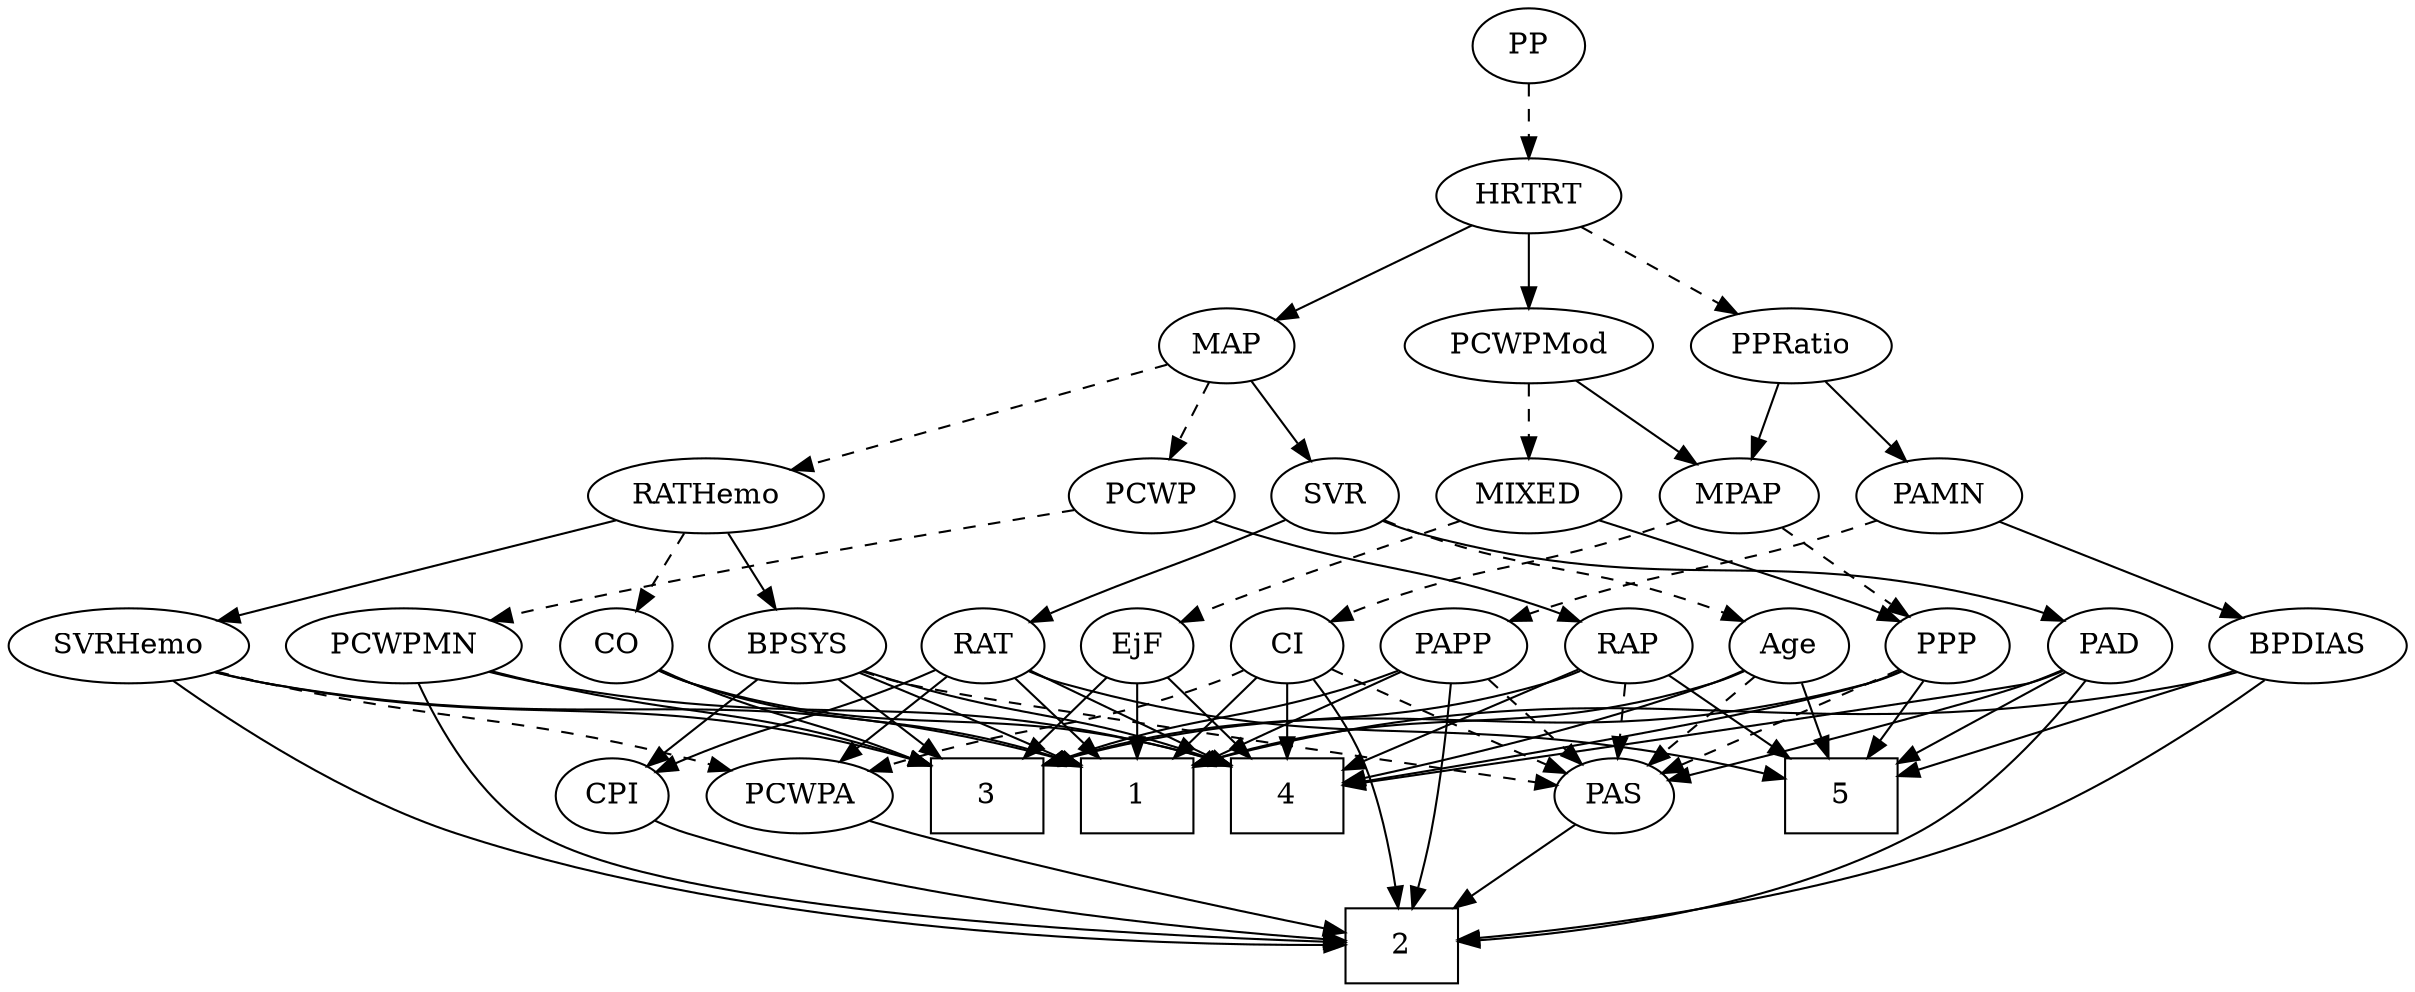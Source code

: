 strict digraph {
	graph [bb="0,0,1078.3,468"];
	node [label="\N"];
	1	[height=0.5,
		pos="501.05,90",
		shape=box,
		width=0.75];
	2	[height=0.5,
		pos="628.05,18",
		shape=box,
		width=0.75];
	3	[height=0.5,
		pos="429.05,90",
		shape=box,
		width=0.75];
	4	[height=0.5,
		pos="573.05,90",
		shape=box,
		width=0.75];
	5	[height=0.5,
		pos="824.05,90",
		shape=box,
		width=0.75];
	Age	[height=0.5,
		pos="801.05,162",
		width=0.75];
	Age -> 1	[pos="e,528.24,104.82 780.51,150.08 775.55,147.79 770.2,145.59 765.05,144 670.07,114.74 637.15,136.74 538.04,107.79",
		style=solid];
	Age -> 4	[pos="e,600.22,96.944 779.98,150.32 775.14,148.07 769.97,145.83 765.05,144 712.37,124.46 649.21,108.37 610.1,99.227",
		style=solid];
	Age -> 5	[pos="e,818.37,108.28 806.61,144.05 809.2,136.18 812.34,126.62 815.24,117.79",
		style=solid];
	PAS	[height=0.5,
		pos="725.05,90",
		width=0.75];
	Age -> PAS	[pos="e,740.4,105.14 785.67,146.83 774.85,136.87 760.19,123.37 747.99,112.14",
		style=dashed];
	EjF	[height=0.5,
		pos="501.05,162",
		width=0.75];
	EjF -> 1	[pos="e,501.05,108.1 501.05,143.7 501.05,135.98 501.05,126.71 501.05,118.11",
		style=solid];
	EjF -> 3	[pos="e,446.65,108.11 486.48,146.83 477.13,137.75 464.75,125.71 453.88,115.14",
		style=solid];
	EjF -> 4	[pos="e,555.44,108.11 515.62,146.83 524.96,137.75 537.34,125.71 548.21,115.14",
		style=solid];
	RAP	[height=0.5,
		pos="728.05,162",
		width=0.77632];
	RAP -> 3	[pos="e,456.24,104.82 706.91,150.09 701.82,147.8 696.32,145.6 691.05,144 596.75,115.42 564.26,136.6 465.96,107.77",
		style=solid];
	RAP -> 4	[pos="e,600.26,103.14 705.75,150.72 700.91,148.5 695.81,146.16 691.05,144 663.73,131.59 632.79,117.7 609.45,107.25",
		style=solid];
	RAP -> 5	[pos="e,800.62,108.08 746.1,147.83 759.12,138.34 777.02,125.29 792.39,114.08",
		style=solid];
	RAP -> PAS	[pos="e,725.78,108.1 727.3,143.7 726.97,135.98 726.58,126.71 726.21,118.11",
		style=dashed];
	MIXED	[height=0.5,
		pos="676.05,234",
		width=1.1193];
	MIXED -> EjF	[pos="e,522.24,173.34 645.41,222.09 617.06,211.81 573.87,195.69 537.05,180 535.23,179.23 533.38,178.42 531.51,177.59",
		style=dashed];
	PPP	[height=0.5,
		pos="873.05,162",
		width=0.75];
	MIXED -> PPP	[pos="e,851.93,173.53 706.85,222.19 712.88,220.11 719.15,217.97 725.05,216 774.64,199.43 788.41,199.2 837.05,180 838.88,179.28 840.75,\
178.5 842.63,177.7",
		style=solid];
	MPAP	[height=0.5,
		pos="769.05,234",
		width=0.97491];
	MPAP -> PPP	[pos="e,854.63,175.39 789.59,219.17 805.72,208.31 828.32,193.1 845.94,181.25",
		style=dashed];
	CI	[height=0.5,
		pos="573.05,162",
		width=0.75];
	MPAP -> CI	[pos="e,594.15,173.57 742.16,222.28 736.53,220.13 730.61,217.94 725.05,216 674.06,198.26 659.35,199.57 609.05,180 607.21,179.29 605.34,\
178.52 603.46,177.72",
		style=dashed];
	BPSYS	[height=0.5,
		pos="346.05,162",
		width=1.0471];
	BPSYS -> 1	[pos="e,473.95,103.87 373.06,149.17 395.34,139.37 427.99,124.91 464.57,108.18",
		style=solid];
	BPSYS -> 3	[pos="e,408.74,108.13 364.06,145.81 374.85,136.71 388.81,124.94 401.02,114.64",
		style=solid];
	BPSYS -> 4	[pos="e,545.76,104.56 374.72,150.1 380.74,147.96 387.07,145.82 393.05,144 453.19,125.66 473.06,129.74 536.13,107.97",
		style=solid];
	BPSYS -> PAS	[pos="e,698.83,94.893 374.11,149.87 380.28,147.7 386.83,145.61 393.05,144 421.34,136.69 608.53,108.39 688.7,96.405",
		style=dashed];
	CPI	[height=0.5,
		pos="255.05,90",
		width=0.75];
	BPSYS -> CPI	[pos="e,272.17,104.17 326.75,146.15 313.23,135.75 295.02,121.75 280.34,110.46",
		style=solid];
	PAD	[height=0.5,
		pos="947.05,162",
		width=0.79437];
	PAD -> 2	[pos="e,655.2,20.271 936.08,145.11 921.25,124.89 892.85,90.376 860.05,72 797.55,36.987 713.29,25.09 665.41,21.057",
		style=solid];
	PAD -> 4	[pos="e,600.25,95.091 925.32,150.1 920.09,147.81 914.45,145.6 909.05,144 894.78,139.77 694.63,109.33 610.19,96.591",
		style=solid];
	PAD -> 5	[pos="e,851.18,106.44 926.46,149.28 908.39,139 881.69,123.81 860.08,111.51",
		style=solid];
	PAD -> PAS	[pos="e,749.85,97.681 924.76,150.4 919.65,148.15 914.2,145.89 909.05,144 881.54,133.94 804.75,112.63 759.54,100.31",
		style=solid];
	CO	[height=0.5,
		pos="263.05,162",
		width=0.75];
	CO -> 1	[pos="e,473.8,104.65 283.65,150.29 288.6,147.99 293.94,145.73 299.05,144 367.6,120.72 391.59,131.31 464.2,107.86",
		style=solid];
	CO -> 3	[pos="e,402.02,104.03 284.25,150.66 289.08,148.4 294.21,146.06 299.05,144 337.54,127.57 350.27,125.75 392.79,107.95",
		style=solid];
	CO -> 4	[pos="e,545.86,104.84 283.58,150.05 288.53,147.76 293.89,145.57 299.05,144 398.29,113.77 432.63,137.63 535.97,107.8",
		style=solid];
	PAS -> 2	[pos="e,651.94,36.242 707.25,76.161 694.15,66.703 675.96,53.578 660.32,42.289",
		style=solid];
	PAMN	[height=0.5,
		pos="858.05,234",
		width=1.011];
	BPDIAS	[height=0.5,
		pos="1036,162",
		width=1.1735];
	PAMN -> BPDIAS	[pos="e,1006.1,174.8 885.86,222.06 915.58,210.37 962.95,191.74 996.54,178.54",
		style=solid];
	PAPP	[height=0.5,
		pos="650.05,162",
		width=0.88464];
	PAMN -> PAPP	[pos="e,674.6,173.68 830.08,222.07 824.46,219.98 818.59,217.86 813.05,216 759.45,198 744.34,198.85 691.05,180 688.78,179.2 686.45,178.34 \
684.12,177.45",
		style=dashed];
	RATHemo	[height=0.5,
		pos="304.05,234",
		width=1.3721];
	RATHemo -> BPSYS	[pos="e,335.97,179.79 314.21,216.05 319.17,207.8 325.22,197.7 330.72,188.54",
		style=solid];
	RATHemo -> CO	[pos="e,272.6,179.31 294.12,216.05 289.21,207.68 283.2,197.4 277.77,188.13",
		style=dashed];
	SVRHemo	[height=0.5,
		pos="50.046,162",
		width=1.3902];
	RATHemo -> SVRHemo	[pos="e,87.791,173.97 265.52,222.71 226.15,212.16 163.27,195.18 109.05,180 105.28,178.95 101.39,177.85 97.481,176.74",
		style=solid];
	CPI -> 2	[pos="e,600.81,20.647 275.58,78.073 280.54,75.784 285.89,73.586 291.05,72 396.73,39.472 527.5,26.2 590.56,21.398",
		style=solid];
	RAT	[height=0.5,
		pos="429.05,162",
		width=0.75827];
	RAT -> 1	[pos="e,483.35,108.2 443.96,146.5 453.18,137.54 465.24,125.81 475.9,115.45",
		style=solid];
	RAT -> 4	[pos="e,545.8,104.24 450.29,150.67 472.97,139.65 509.31,121.98 536.57,108.73",
		style=solid];
	RAT -> 5	[pos="e,796.96,99.219 449.54,149.94 454.5,147.66 459.87,145.5 465.05,144 592.37,107.24 630.96,133.33 761.05,108 769.6,106.33 778.7,104.14 \
787.24,101.87",
		style=solid];
	RAT -> CPI	[pos="e,276.21,101.43 407.89,150.57 403.05,148.31 397.9,146 393.05,144 348.59,125.71 335.51,126.29 291.05,108 289.22,107.25 287.36,106.46 \
285.49,105.64",
		style=solid];
	PCWPA	[height=0.5,
		pos="342.05,90",
		width=1.1555];
	RAT -> PCWPA	[pos="e,360.88,106.16 412.27,147.5 399.97,137.61 383.02,123.96 368.85,112.56",
		style=solid];
	SVR	[height=0.5,
		pos="590.05,234",
		width=0.77632];
	SVR -> Age	[pos="e,780,173.74 611.69,222.28 616.67,220.04 621.99,217.81 627.05,216 686.74,194.69 705.46,201.63 765.05,180 766.9,179.33 768.78,178.59 \
770.67,177.82",
		style=dashed];
	SVR -> PAD	[pos="e,925.35,174.02 611.15,221.97 616.24,219.69 621.74,217.52 627.05,216 748.52,181.22 787.4,214.17 909.05,180 911.34,179.36 913.66,\
178.6 915.98,177.76",
		style=solid];
	SVR -> RAT	[pos="e,450.66,173.43 567.81,222.6 562.96,220.38 557.84,218.08 553.05,216 514.28,199.18 503.72,197.03 465.05,180 463.44,179.29 461.79,\
178.56 460.13,177.81",
		style=solid];
	PCWPMod	[height=0.5,
		pos="676.05,306",
		width=1.4443];
	PCWPMod -> MIXED	[pos="e,676.05,252.1 676.05,287.7 676.05,279.98 676.05,270.71 676.05,262.11",
		style=dashed];
	PCWPMod -> MPAP	[pos="e,750.05,249.3 696.69,289.46 710.02,279.43 727.5,266.27 741.95,255.4",
		style=solid];
	PCWPA -> 2	[pos="e,601.04,24.176 373.45,77.985 379.9,75.879 386.66,73.779 393.05,72 462.34,52.689 544.6,35.403 591.12,26.138",
		style=solid];
	PCWPMN	[height=0.5,
		pos="168.05,162",
		width=1.3902];
	PCWPMN -> 2	[pos="e,600.97,19.431 172.69,144.04 179.32,123.35 193.59,89.033 219.05,72 279.52,31.54 501.76,21.918 590.79,19.67",
		style=solid];
	PCWPMN -> 3	[pos="e,401.8,104.65 205.4,149.83 212.56,147.8 220.02,145.77 227.05,144 297.24,126.3 319.73,131.76 392.21,107.88",
		style=solid];
	PCWPMN -> 4	[pos="e,545.89,104.95 204.32,149.53 211.78,147.46 219.63,145.49 227.05,144 359.85,117.35 401.72,144.77 536.05,107.73",
		style=solid];
	SVRHemo -> 1	[pos="e,473.9,104.99 86.306,149.44 93.767,147.38 101.61,145.43 109.05,144 261.99,114.48 309.86,149.09 464.07,107.69",
		style=solid];
	SVRHemo -> 2	[pos="e,601.01,20.601 68.183,144.98 92.767,124.28 138.91,88.89 185.05,72 259.55,44.723 498.49,27.163 590.99,21.235",
		style=solid];
	SVRHemo -> 3	[pos="e,401.88,104.92 86.335,149.59 93.794,147.52 101.63,145.53 109.05,144 230.49,118.96 268.95,142.35 392.08,107.74",
		style=solid];
	SVRHemo -> PCWPA	[pos="e,310.95,102.06 87.055,149.81 94.316,147.77 101.9,145.73 109.05,144 189.18,124.57 211.33,129.08 291.05,108 294.4,107.11 297.85,106.13 \
301.3,105.09",
		style=dashed];
	BPDIAS -> 1	[pos="e,528.18,105.05 1005.4,149.44 998.74,147.33 991.72,145.36 985.05,144 792.56,104.79 732.06,157.67 538.11,107.67",
		style=solid];
	BPDIAS -> 2	[pos="e,655.34,20.994 1017.1,145.52 991.45,125.42 943.58,90.694 897.05,72 818.16,40.308 718.42,27.04 665.32,21.914",
		style=solid];
	BPDIAS -> 5	[pos="e,851.12,99.878 1003.9,150.28 997.68,148.19 991.16,146.03 985.05,144 942.39,129.87 893.34,113.74 860.7,103.02",
		style=solid];
	MAP	[height=0.5,
		pos="542.05,306",
		width=0.84854];
	MAP -> RATHemo	[pos="e,341.31,245.96 515.21,297.11 475.4,285.4 400.14,263.26 351.06,248.83",
		style=dashed];
	MAP -> SVR	[pos="e,579.2,250.82 552.94,289.12 559.01,280.26 566.71,269.04 573.51,259.12",
		style=solid];
	PCWP	[height=0.5,
		pos="509.05,234",
		width=0.97491];
	MAP -> PCWP	[pos="e,517.04,251.96 534.23,288.41 530.38,280.25 525.65,270.22 521.33,261.07",
		style=dashed];
	PP	[height=0.5,
		pos="676.05,450",
		width=0.75];
	HRTRT	[height=0.5,
		pos="676.05,378",
		width=1.1013];
	PP -> HRTRT	[pos="e,676.05,396.1 676.05,431.7 676.05,423.98 676.05,414.71 676.05,406.11",
		style=dashed];
	PPP -> 3	[pos="e,456.19,105 852.57,149.85 847.62,147.57 842.24,145.43 837.05,144 680.03,100.74 627.25,150.11 465.96,107.65",
		style=solid];
	PPP -> 4	[pos="e,600.21,94.236 852.46,150.23 847.5,147.93 842.16,145.69 837.05,144 758.37,117.96 662.05,102.57 610.26,95.564",
		style=solid];
	PPP -> 5	[pos="e,836.27,108.46 862.17,145.46 856.3,137.08 848.9,126.5 842.18,116.91",
		style=solid];
	PPP -> PAS	[pos="e,746.59,101.19 851.53,150.82 826.32,138.9 784.36,119.06 755.74,105.52",
		style=dashed];
	PPRatio	[height=0.5,
		pos="786.05,306",
		width=1.1013];
	PPRatio -> MPAP	[pos="e,773.24,252.28 781.93,288.05 780.04,280.26 777.75,270.82 775.62,262.08",
		style=solid];
	PPRatio -> PAMN	[pos="e,842.11,250.49 802.02,289.46 811.63,280.13 824.01,268.09 834.7,257.7",
		style=solid];
	PCWP -> RAP	[pos="e,706.4,173.72 535.86,222.08 541.5,219.95 547.43,217.81 553.05,216 613.37,196.55 631.35,201.31 691.05,180 692.94,179.32 694.88,178.59 \
696.81,177.81",
		style=solid];
	PCWP -> PCWPMN	[pos="e,205.04,174.24 475.84,227.81 422.89,219.29 316.23,201.18 227.05,180 223.02,179.04 218.86,177.99 214.7,176.88",
		style=dashed];
	CI -> 1	[pos="e,518.65,108.11 558.48,146.83 549.13,137.75 536.75,125.71 525.88,115.14",
		style=solid];
	CI -> 2	[pos="e,626.35,36.326 585.79,145.7 593.6,135.59 603.19,121.71 609.05,108 617.46,88.293 622.29,64.488 624.97,46.458",
		style=solid];
	CI -> 4	[pos="e,573.05,108.1 573.05,143.7 573.05,135.98 573.05,126.71 573.05,118.11",
		style=solid];
	CI -> PAS	[pos="e,703.2,100.88 594.35,150.89 599.17,148.61 604.28,146.21 609.05,144 637.69,130.7 670.42,115.77 693.79,105.15",
		style=dashed];
	CI -> PCWPA	[pos="e,373.49,101.9 552.02,150.23 547.17,147.98 541.99,145.77 537.05,144 474.92,121.81 456.38,126.44 393.05,108 389.86,107.07 386.58,\
106.08 383.3,105.05",
		style=dashed];
	PAPP -> 1	[pos="e,528.17,103.82 626.23,149.85 605.14,139.98 573.3,125.05 537.38,108.15",
		style=solid];
	PAPP -> 2	[pos="e,633.33,36.023 649.36,143.83 648.44,125.82 646.4,96.753 642.05,72 640.52,63.337 638.28,54.021 636.02,45.653",
		style=solid];
	PAPP -> 3	[pos="e,456.33,104.56 625.55,150.15 620.17,147.96 614.46,145.79 609.05,144 549.34,124.28 529.07,129.61 465.96,107.96",
		style=solid];
	PAPP -> PAS	[pos="e,709.93,105.11 665.95,146.15 676.6,136.21 690.78,122.98 702.58,111.97",
		style=dashed];
	HRTRT -> PCWPMod	[pos="e,676.05,324.1 676.05,359.7 676.05,351.98 676.05,342.71 676.05,334.11",
		style=solid];
	HRTRT -> MAP	[pos="e,564.46,318.71 650.84,363.83 628.89,352.37 596.97,335.69 573.38,323.37",
		style=solid];
	HRTRT -> PPRatio	[pos="e,763.71,321.21 698.04,363 714.42,352.58 737,338.21 755.18,326.64",
		style=dashed];
}

